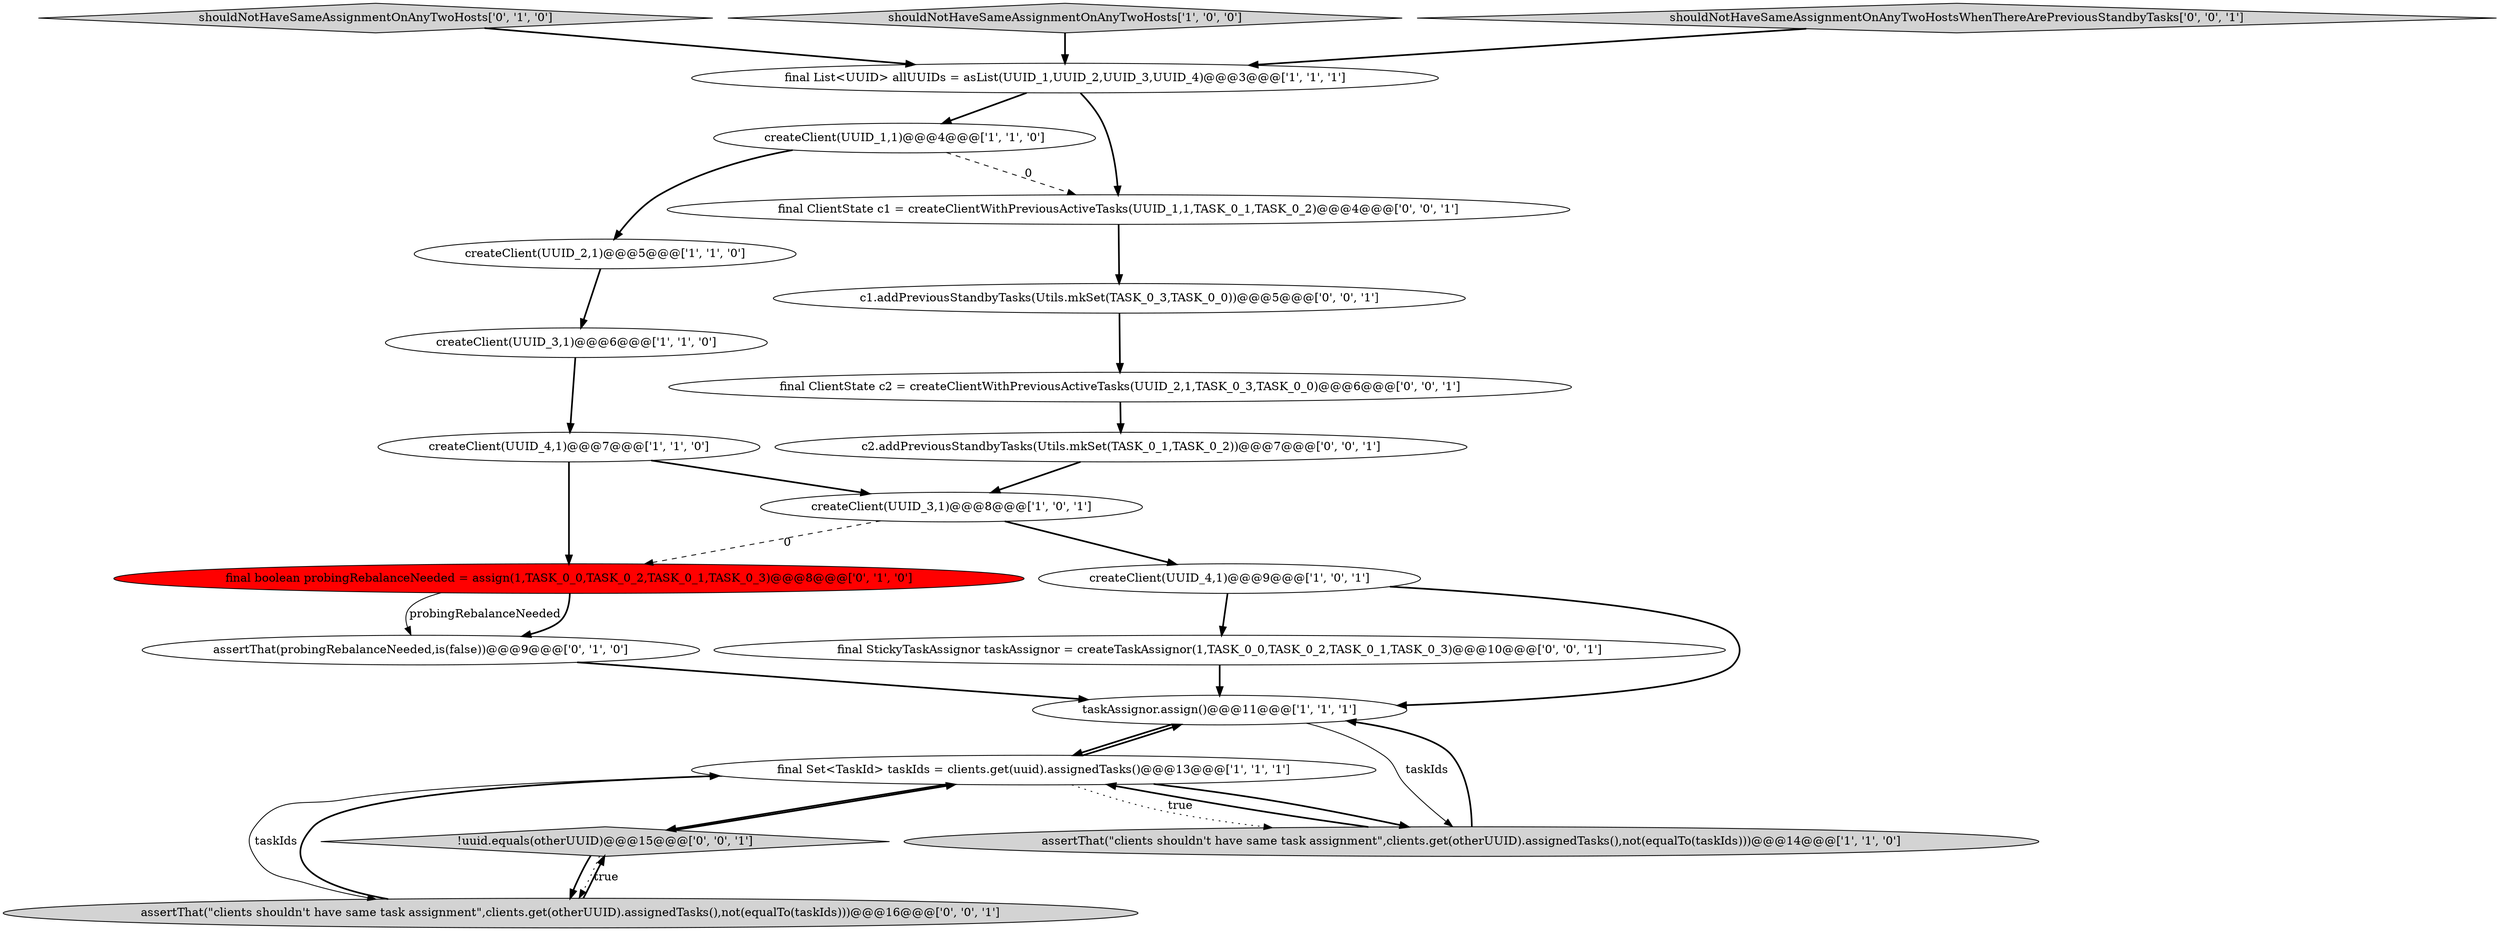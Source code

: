 digraph {
12 [style = filled, label = "shouldNotHaveSameAssignmentOnAnyTwoHosts['0', '1', '0']", fillcolor = lightgray, shape = diamond image = "AAA0AAABBB2BBB"];
6 [style = filled, label = "createClient(UUID_1,1)@@@4@@@['1', '1', '0']", fillcolor = white, shape = ellipse image = "AAA0AAABBB1BBB"];
7 [style = filled, label = "final List<UUID> allUUIDs = asList(UUID_1,UUID_2,UUID_3,UUID_4)@@@3@@@['1', '1', '1']", fillcolor = white, shape = ellipse image = "AAA0AAABBB1BBB"];
11 [style = filled, label = "final boolean probingRebalanceNeeded = assign(1,TASK_0_0,TASK_0_2,TASK_0_1,TASK_0_3)@@@8@@@['0', '1', '0']", fillcolor = red, shape = ellipse image = "AAA1AAABBB2BBB"];
8 [style = filled, label = "shouldNotHaveSameAssignmentOnAnyTwoHosts['1', '0', '0']", fillcolor = lightgray, shape = diamond image = "AAA0AAABBB1BBB"];
2 [style = filled, label = "createClient(UUID_3,1)@@@6@@@['1', '1', '0']", fillcolor = white, shape = ellipse image = "AAA0AAABBB1BBB"];
1 [style = filled, label = "final Set<TaskId> taskIds = clients.get(uuid).assignedTasks()@@@13@@@['1', '1', '1']", fillcolor = white, shape = ellipse image = "AAA0AAABBB1BBB"];
5 [style = filled, label = "assertThat(\"clients shouldn't have same task assignment\",clients.get(otherUUID).assignedTasks(),not(equalTo(taskIds)))@@@14@@@['1', '1', '0']", fillcolor = lightgray, shape = ellipse image = "AAA0AAABBB1BBB"];
17 [style = filled, label = "!uuid.equals(otherUUID)@@@15@@@['0', '0', '1']", fillcolor = lightgray, shape = diamond image = "AAA0AAABBB3BBB"];
21 [style = filled, label = "c1.addPreviousStandbyTasks(Utils.mkSet(TASK_0_3,TASK_0_0))@@@5@@@['0', '0', '1']", fillcolor = white, shape = ellipse image = "AAA0AAABBB3BBB"];
9 [style = filled, label = "createClient(UUID_2,1)@@@5@@@['1', '1', '0']", fillcolor = white, shape = ellipse image = "AAA0AAABBB1BBB"];
13 [style = filled, label = "assertThat(probingRebalanceNeeded,is(false))@@@9@@@['0', '1', '0']", fillcolor = white, shape = ellipse image = "AAA0AAABBB2BBB"];
19 [style = filled, label = "assertThat(\"clients shouldn't have same task assignment\",clients.get(otherUUID).assignedTasks(),not(equalTo(taskIds)))@@@16@@@['0', '0', '1']", fillcolor = lightgray, shape = ellipse image = "AAA0AAABBB3BBB"];
3 [style = filled, label = "createClient(UUID_4,1)@@@9@@@['1', '0', '1']", fillcolor = white, shape = ellipse image = "AAA0AAABBB1BBB"];
10 [style = filled, label = "createClient(UUID_4,1)@@@7@@@['1', '1', '0']", fillcolor = white, shape = ellipse image = "AAA0AAABBB1BBB"];
0 [style = filled, label = "createClient(UUID_3,1)@@@8@@@['1', '0', '1']", fillcolor = white, shape = ellipse image = "AAA0AAABBB1BBB"];
20 [style = filled, label = "shouldNotHaveSameAssignmentOnAnyTwoHostsWhenThereArePreviousStandbyTasks['0', '0', '1']", fillcolor = lightgray, shape = diamond image = "AAA0AAABBB3BBB"];
14 [style = filled, label = "final StickyTaskAssignor taskAssignor = createTaskAssignor(1,TASK_0_0,TASK_0_2,TASK_0_1,TASK_0_3)@@@10@@@['0', '0', '1']", fillcolor = white, shape = ellipse image = "AAA0AAABBB3BBB"];
18 [style = filled, label = "c2.addPreviousStandbyTasks(Utils.mkSet(TASK_0_1,TASK_0_2))@@@7@@@['0', '0', '1']", fillcolor = white, shape = ellipse image = "AAA0AAABBB3BBB"];
15 [style = filled, label = "final ClientState c1 = createClientWithPreviousActiveTasks(UUID_1,1,TASK_0_1,TASK_0_2)@@@4@@@['0', '0', '1']", fillcolor = white, shape = ellipse image = "AAA0AAABBB3BBB"];
16 [style = filled, label = "final ClientState c2 = createClientWithPreviousActiveTasks(UUID_2,1,TASK_0_3,TASK_0_0)@@@6@@@['0', '0', '1']", fillcolor = white, shape = ellipse image = "AAA0AAABBB3BBB"];
4 [style = filled, label = "taskAssignor.assign()@@@11@@@['1', '1', '1']", fillcolor = white, shape = ellipse image = "AAA0AAABBB1BBB"];
1->5 [style = bold, label=""];
0->3 [style = bold, label=""];
1->4 [style = bold, label=""];
16->18 [style = bold, label=""];
17->1 [style = bold, label=""];
9->2 [style = bold, label=""];
15->21 [style = bold, label=""];
3->14 [style = bold, label=""];
11->13 [style = solid, label="probingRebalanceNeeded"];
0->11 [style = dashed, label="0"];
19->17 [style = bold, label=""];
2->10 [style = bold, label=""];
3->4 [style = bold, label=""];
17->19 [style = bold, label=""];
12->7 [style = bold, label=""];
8->7 [style = bold, label=""];
1->17 [style = bold, label=""];
5->1 [style = bold, label=""];
19->1 [style = bold, label=""];
10->11 [style = bold, label=""];
1->19 [style = solid, label="taskIds"];
6->15 [style = dashed, label="0"];
5->4 [style = bold, label=""];
11->13 [style = bold, label=""];
10->0 [style = bold, label=""];
7->6 [style = bold, label=""];
4->5 [style = solid, label="taskIds"];
17->19 [style = dotted, label="true"];
21->16 [style = bold, label=""];
7->15 [style = bold, label=""];
4->1 [style = bold, label=""];
6->9 [style = bold, label=""];
20->7 [style = bold, label=""];
18->0 [style = bold, label=""];
1->5 [style = dotted, label="true"];
14->4 [style = bold, label=""];
13->4 [style = bold, label=""];
}
